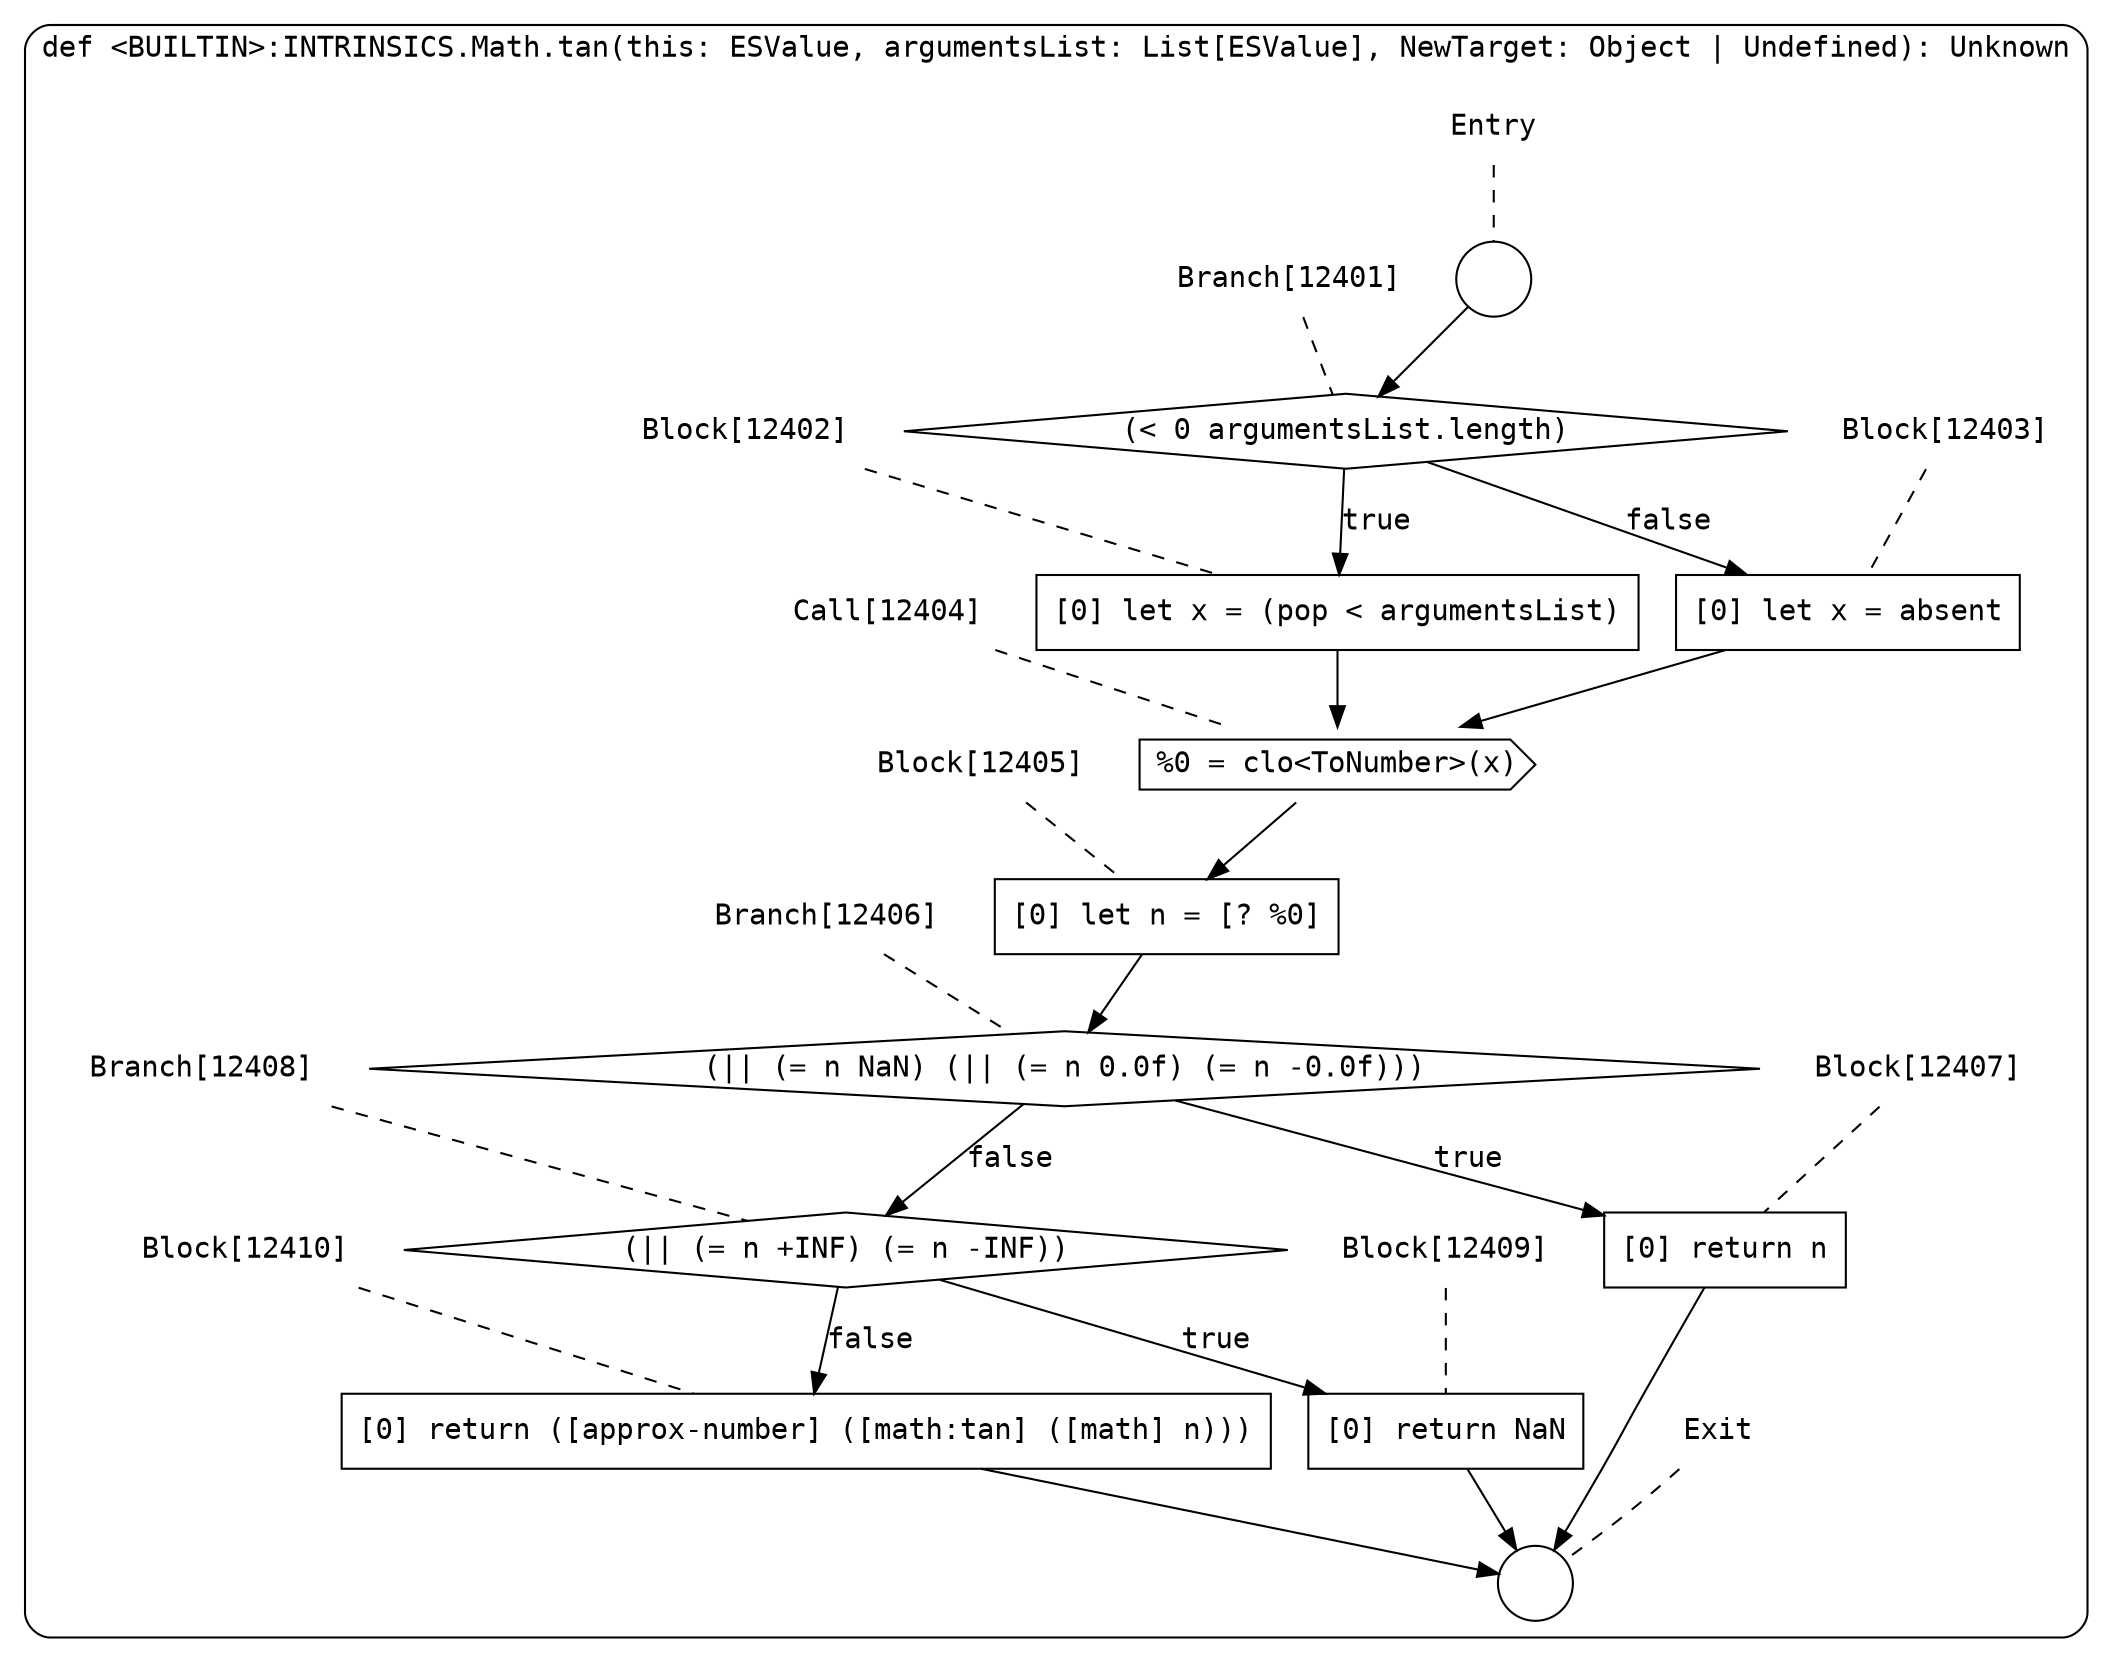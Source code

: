 digraph {
  graph [fontname = "Consolas"]
  node [fontname = "Consolas"]
  edge [fontname = "Consolas"]
  subgraph cluster2107 {
    label = "def <BUILTIN>:INTRINSICS.Math.tan(this: ESValue, argumentsList: List[ESValue], NewTarget: Object | Undefined): Unknown"
    style = rounded
    cluster2107_entry_name [shape=none, label=<<font color="black">Entry</font>>]
    cluster2107_entry_name -> cluster2107_entry [arrowhead=none, color="black", style=dashed]
    cluster2107_entry [shape=circle label=" " color="black" fillcolor="white" style=filled]
    cluster2107_entry -> node12401 [color="black"]
    cluster2107_exit_name [shape=none, label=<<font color="black">Exit</font>>]
    cluster2107_exit_name -> cluster2107_exit [arrowhead=none, color="black", style=dashed]
    cluster2107_exit [shape=circle label=" " color="black" fillcolor="white" style=filled]
    node12401_name [shape=none, label=<<font color="black">Branch[12401]</font>>]
    node12401_name -> node12401 [arrowhead=none, color="black", style=dashed]
    node12401 [shape=diamond, label=<<font color="black">(&lt; 0 argumentsList.length)</font>> color="black" fillcolor="white", style=filled]
    node12401 -> node12402 [label=<<font color="black">true</font>> color="black"]
    node12401 -> node12403 [label=<<font color="black">false</font>> color="black"]
    node12402_name [shape=none, label=<<font color="black">Block[12402]</font>>]
    node12402_name -> node12402 [arrowhead=none, color="black", style=dashed]
    node12402 [shape=box, label=<<font color="black">[0] let x = (pop &lt; argumentsList)<BR ALIGN="LEFT"/></font>> color="black" fillcolor="white", style=filled]
    node12402 -> node12404 [color="black"]
    node12403_name [shape=none, label=<<font color="black">Block[12403]</font>>]
    node12403_name -> node12403 [arrowhead=none, color="black", style=dashed]
    node12403 [shape=box, label=<<font color="black">[0] let x = absent<BR ALIGN="LEFT"/></font>> color="black" fillcolor="white", style=filled]
    node12403 -> node12404 [color="black"]
    node12404_name [shape=none, label=<<font color="black">Call[12404]</font>>]
    node12404_name -> node12404 [arrowhead=none, color="black", style=dashed]
    node12404 [shape=cds, label=<<font color="black">%0 = clo&lt;ToNumber&gt;(x)</font>> color="black" fillcolor="white", style=filled]
    node12404 -> node12405 [color="black"]
    node12405_name [shape=none, label=<<font color="black">Block[12405]</font>>]
    node12405_name -> node12405 [arrowhead=none, color="black", style=dashed]
    node12405 [shape=box, label=<<font color="black">[0] let n = [? %0]<BR ALIGN="LEFT"/></font>> color="black" fillcolor="white", style=filled]
    node12405 -> node12406 [color="black"]
    node12406_name [shape=none, label=<<font color="black">Branch[12406]</font>>]
    node12406_name -> node12406 [arrowhead=none, color="black", style=dashed]
    node12406 [shape=diamond, label=<<font color="black">(|| (= n NaN) (|| (= n 0.0f) (= n -0.0f)))</font>> color="black" fillcolor="white", style=filled]
    node12406 -> node12407 [label=<<font color="black">true</font>> color="black"]
    node12406 -> node12408 [label=<<font color="black">false</font>> color="black"]
    node12407_name [shape=none, label=<<font color="black">Block[12407]</font>>]
    node12407_name -> node12407 [arrowhead=none, color="black", style=dashed]
    node12407 [shape=box, label=<<font color="black">[0] return n<BR ALIGN="LEFT"/></font>> color="black" fillcolor="white", style=filled]
    node12407 -> cluster2107_exit [color="black"]
    node12408_name [shape=none, label=<<font color="black">Branch[12408]</font>>]
    node12408_name -> node12408 [arrowhead=none, color="black", style=dashed]
    node12408 [shape=diamond, label=<<font color="black">(|| (= n +INF) (= n -INF))</font>> color="black" fillcolor="white", style=filled]
    node12408 -> node12409 [label=<<font color="black">true</font>> color="black"]
    node12408 -> node12410 [label=<<font color="black">false</font>> color="black"]
    node12409_name [shape=none, label=<<font color="black">Block[12409]</font>>]
    node12409_name -> node12409 [arrowhead=none, color="black", style=dashed]
    node12409 [shape=box, label=<<font color="black">[0] return NaN<BR ALIGN="LEFT"/></font>> color="black" fillcolor="white", style=filled]
    node12409 -> cluster2107_exit [color="black"]
    node12410_name [shape=none, label=<<font color="black">Block[12410]</font>>]
    node12410_name -> node12410 [arrowhead=none, color="black", style=dashed]
    node12410 [shape=box, label=<<font color="black">[0] return ([approx-number] ([math:tan] ([math] n)))<BR ALIGN="LEFT"/></font>> color="black" fillcolor="white", style=filled]
    node12410 -> cluster2107_exit [color="black"]
  }
}